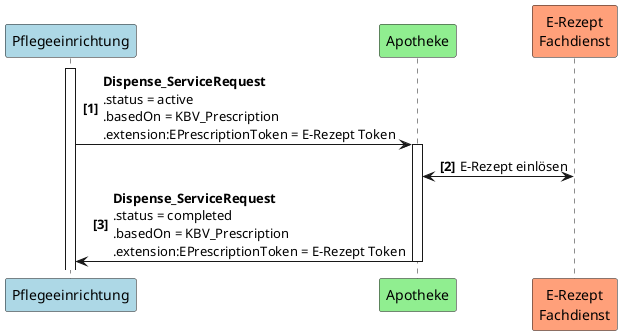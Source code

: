 @startuml
autonumber "<b>[0]"
participant Pflegeeinrichtung as PE #LightBlue
participant Apotheke as A #LightGreen
participant "E-Rezept\nFachdienst" as FD #LightSalmon

activate PE
PE -> A++: <b>Dispense_ServiceRequest \n.status = active \n.basedOn = KBV_Prescription \n.extension:EPrescriptionToken = E-Rezept Token
A <-> FD: E-Rezept einlösen
A -> PE--: <b>Dispense_ServiceRequest \n.status = completed \n.basedOn = KBV_Prescription \n.extension:EPrescriptionToken = E-Rezept Token
@enduml